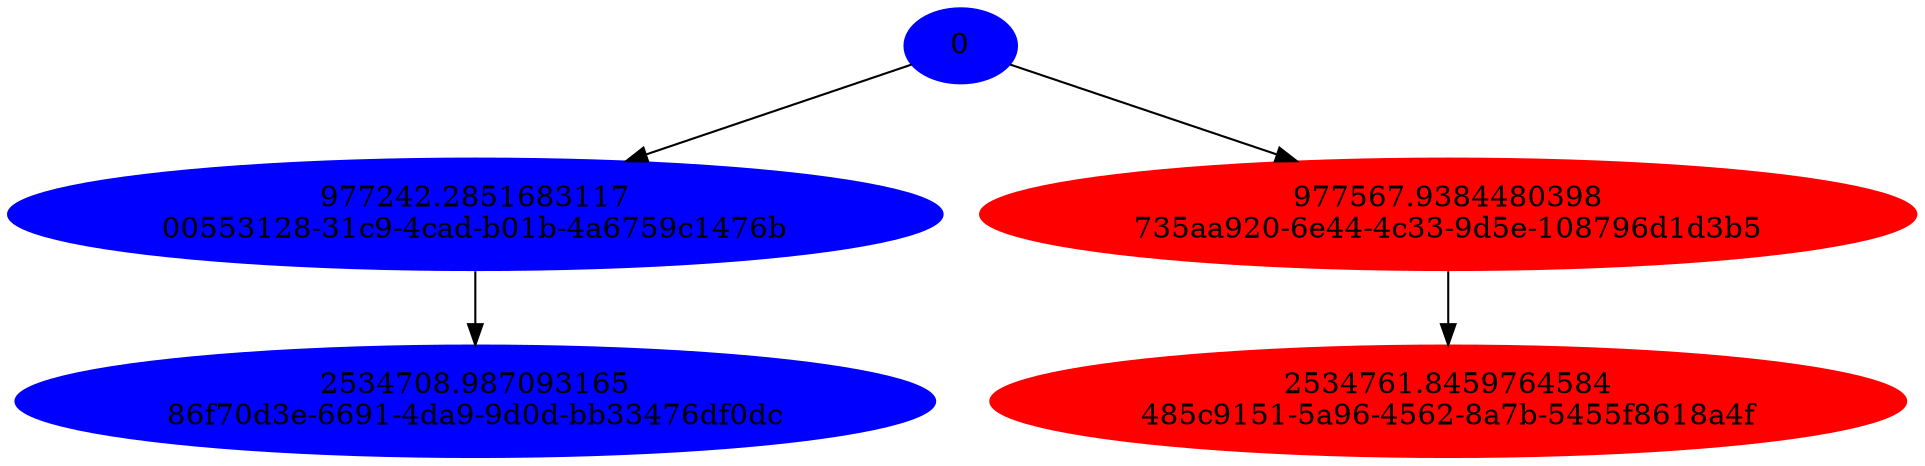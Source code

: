 // Tree
digraph {
	0 [label=0 color=blue style=filled]
	"00553128-31c9-4cad-b01b-4a6759c1476b" [label="977242.2851683117
00553128-31c9-4cad-b01b-4a6759c1476b" color=blue style=filled]
	"735aa920-6e44-4c33-9d5e-108796d1d3b5" [label="977567.9384480398
735aa920-6e44-4c33-9d5e-108796d1d3b5" color=red style=filled]
	"86f70d3e-6691-4da9-9d0d-bb33476df0dc" [label="2534708.987093165
86f70d3e-6691-4da9-9d0d-bb33476df0dc" color=blue style=filled]
	"485c9151-5a96-4562-8a7b-5455f8618a4f" [label="2534761.8459764584
485c9151-5a96-4562-8a7b-5455f8618a4f" color=red style=filled]
	0 -> "00553128-31c9-4cad-b01b-4a6759c1476b"
	0 -> "735aa920-6e44-4c33-9d5e-108796d1d3b5"
	"00553128-31c9-4cad-b01b-4a6759c1476b" -> "86f70d3e-6691-4da9-9d0d-bb33476df0dc"
	"735aa920-6e44-4c33-9d5e-108796d1d3b5" -> "485c9151-5a96-4562-8a7b-5455f8618a4f"
}
